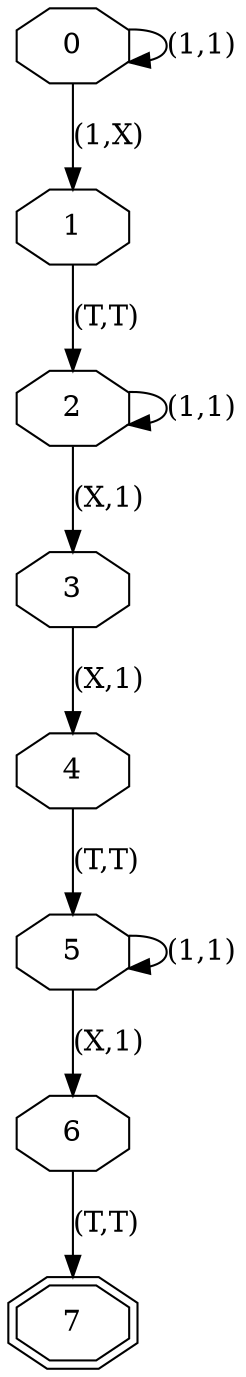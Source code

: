 digraph g
{
5 [shape=octagon label="5"]
6 [shape=octagon label="6"]
5 -> 6 [label="(X,1)"]
5 [shape=octagon label="5"]
5 [shape=octagon label="5"]
5 -> 5 [label="(1,1)"]
4 [shape=octagon label="4"]
5 [shape=octagon label="5"]
4 -> 5 [label="(T,T)"]
3 [shape=octagon label="3"]
4 [shape=octagon label="4"]
3 -> 4 [label="(X,1)"]
2 [shape=octagon label="2"]
3 [shape=octagon label="3"]
2 -> 3 [label="(X,1)"]
2 [shape=octagon label="2"]
2 [shape=octagon label="2"]
2 -> 2 [label="(1,1)"]
1 [shape=octagon label="1"]
2 [shape=octagon label="2"]
1 -> 2 [label="(T,T)"]
6 [shape=octagon label="6"]
7 [shape=doubleoctagon label="7"]
6 -> 7 [label="(T,T)"]
0 [shape=doubleoctagon label="0"]
1 [shape=octagon label="1"]
0 -> 1 [label="(1,X)"]
0 [shape=octagon label="0"]
0 [shape=octagon label="0"]
0 -> 0 [label="(1,1)"]
}

